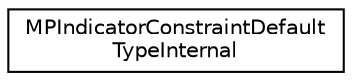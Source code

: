 digraph "Graphical Class Hierarchy"
{
 // LATEX_PDF_SIZE
  edge [fontname="Helvetica",fontsize="10",labelfontname="Helvetica",labelfontsize="10"];
  node [fontname="Helvetica",fontsize="10",shape=record];
  rankdir="LR";
  Node0 [label="MPIndicatorConstraintDefault\lTypeInternal",height=0.2,width=0.4,color="black", fillcolor="white", style="filled",URL="$structoperations__research_1_1_m_p_indicator_constraint_default_type_internal.html",tooltip=" "];
}

